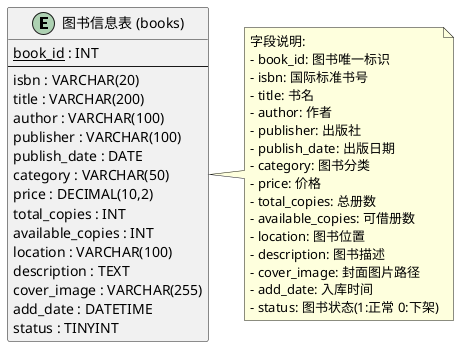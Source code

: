@startuml 图书信息ER图

!define PRIMARY_KEY(x) <u>x</u>

entity "图书信息表 (books)" as books {
  PRIMARY_KEY(book_id) : INT
  --
  isbn : VARCHAR(20)
  title : VARCHAR(200)
  author : VARCHAR(100)
  publisher : VARCHAR(100)
  publish_date : DATE
  category : VARCHAR(50)
  price : DECIMAL(10,2)
  total_copies : INT
  available_copies : INT
  location : VARCHAR(100)
  description : TEXT
  cover_image : VARCHAR(255)
  add_date : DATETIME
  status : TINYINT
}

note right of books
  字段说明:
  - book_id: 图书唯一标识
  - isbn: 国际标准书号
  - title: 书名
  - author: 作者
  - publisher: 出版社
  - publish_date: 出版日期
  - category: 图书分类
  - price: 价格
  - total_copies: 总册数
  - available_copies: 可借册数
  - location: 图书位置
  - description: 图书描述
  - cover_image: 封面图片路径
  - add_date: 入库时间
  - status: 图书状态(1:正常 0:下架)
end note

@enduml
